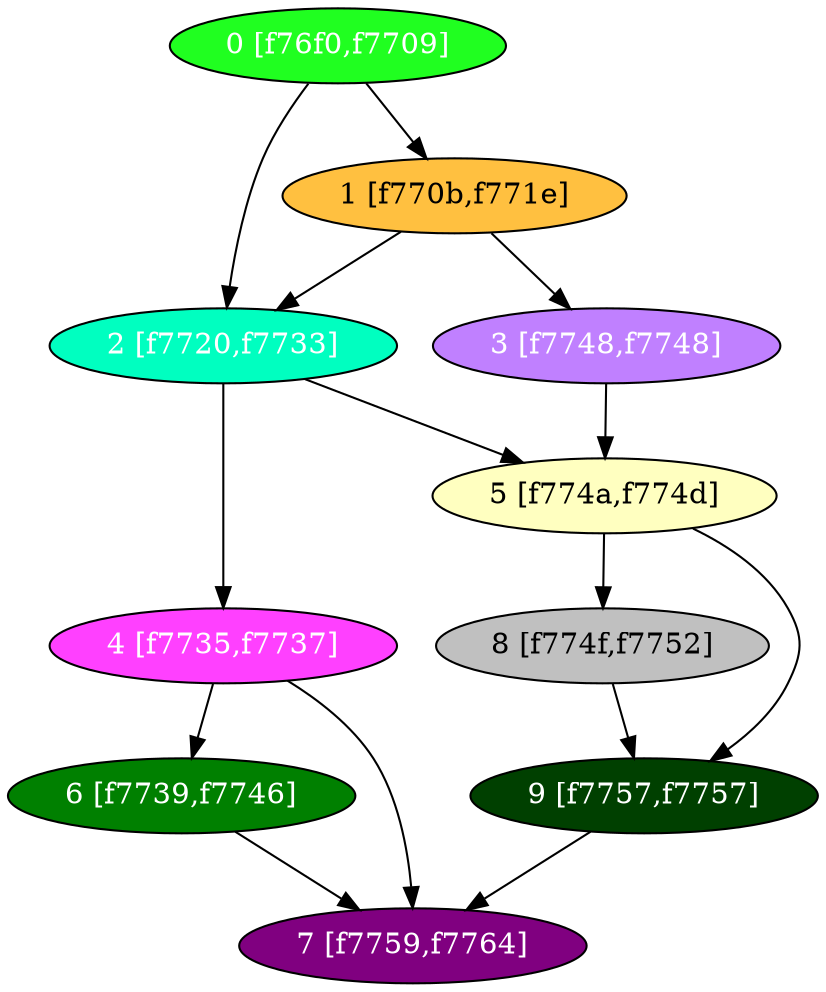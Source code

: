 diGraph libnss3{
	libnss3_0  [style=filled fillcolor="#20FF20" fontcolor="#ffffff" shape=oval label="0 [f76f0,f7709]"]
	libnss3_1  [style=filled fillcolor="#FFC040" fontcolor="#000000" shape=oval label="1 [f770b,f771e]"]
	libnss3_2  [style=filled fillcolor="#00FFC0" fontcolor="#ffffff" shape=oval label="2 [f7720,f7733]"]
	libnss3_3  [style=filled fillcolor="#C080FF" fontcolor="#ffffff" shape=oval label="3 [f7748,f7748]"]
	libnss3_4  [style=filled fillcolor="#FF40FF" fontcolor="#ffffff" shape=oval label="4 [f7735,f7737]"]
	libnss3_5  [style=filled fillcolor="#FFFFC0" fontcolor="#000000" shape=oval label="5 [f774a,f774d]"]
	libnss3_6  [style=filled fillcolor="#008000" fontcolor="#ffffff" shape=oval label="6 [f7739,f7746]"]
	libnss3_7  [style=filled fillcolor="#800080" fontcolor="#ffffff" shape=oval label="7 [f7759,f7764]"]
	libnss3_8  [style=filled fillcolor="#C0C0C0" fontcolor="#000000" shape=oval label="8 [f774f,f7752]"]
	libnss3_9  [style=filled fillcolor="#004000" fontcolor="#ffffff" shape=oval label="9 [f7757,f7757]"]

	libnss3_0 -> libnss3_1
	libnss3_0 -> libnss3_2
	libnss3_1 -> libnss3_2
	libnss3_1 -> libnss3_3
	libnss3_2 -> libnss3_4
	libnss3_2 -> libnss3_5
	libnss3_3 -> libnss3_5
	libnss3_4 -> libnss3_6
	libnss3_4 -> libnss3_7
	libnss3_5 -> libnss3_8
	libnss3_5 -> libnss3_9
	libnss3_6 -> libnss3_7
	libnss3_8 -> libnss3_9
	libnss3_9 -> libnss3_7
}
